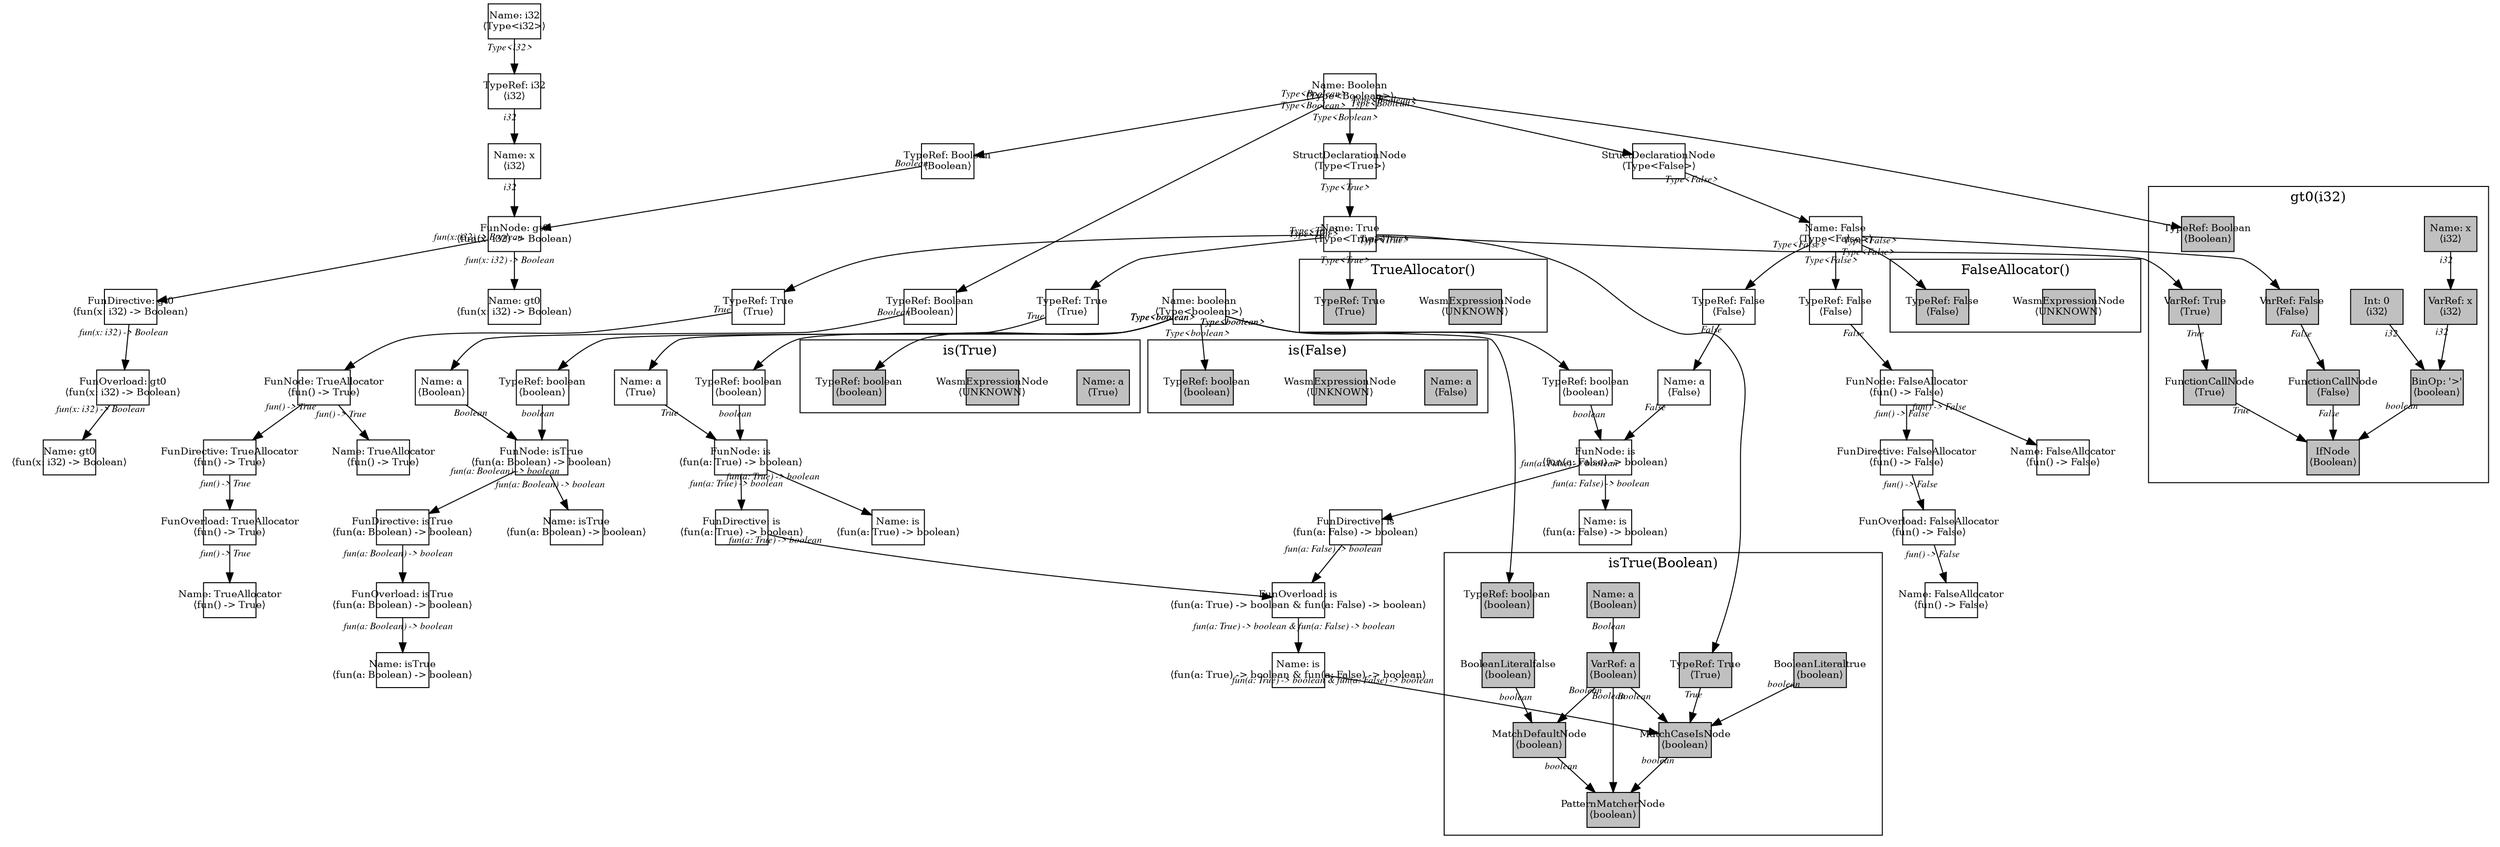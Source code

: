 digraph Document {
  node [shape=box,fixedsize=shape fontsize=10]
  1 [label="Name: i32\n⟨Type<i32>⟩", fillcolor=grey];
  2 [label="Name: boolean\n⟨Type<boolean>⟩", fillcolor=grey];
  3 [label="Name: Boolean\n⟨Type<Boolean>⟩", fillcolor=grey];
  4 [label="StructDeclarationNode\n⟨Type<True>⟩", fillcolor=grey];
  5 [label="Name: True\n⟨Type<True>⟩", fillcolor=grey];
  6 [label="StructDeclarationNode\n⟨Type<False>⟩", fillcolor=grey];
  7 [label="Name: False\n⟨Type<False>⟩", fillcolor=grey];
  8 [label="FunOverload: gt0\n⟨fun(x: i32) -> Boolean⟩", fillcolor=grey];
  9 [label="FunDirective: gt0\n⟨fun(x: i32) -> Boolean⟩", fillcolor=grey];
  10 [label="FunNode: gt0\n⟨fun(x: i32) -> Boolean⟩", fillcolor=grey];
  11 [label="TypeRef: i32\n⟨i32⟩", fillcolor=grey];
  12 [label="Name: x\n⟨i32⟩", fillcolor=grey];
  13 [label="TypeRef: Boolean\n⟨Boolean⟩", fillcolor=grey];
  14 [label="Name: gt0\n⟨fun(x: i32) -> Boolean⟩", fillcolor=grey];
  15 [label="Name: gt0\n⟨fun(x: i32) -> Boolean⟩", fillcolor=grey];
  16 [label="FunOverload: isTrue\n⟨fun(a: Boolean) -> boolean⟩", fillcolor=grey];
  17 [label="FunDirective: isTrue\n⟨fun(a: Boolean) -> boolean⟩", fillcolor=grey];
  18 [label="FunNode: isTrue\n⟨fun(a: Boolean) -> boolean⟩", fillcolor=grey];
  19 [label="TypeRef: Boolean\n⟨Boolean⟩", fillcolor=grey];
  20 [label="Name: a\n⟨Boolean⟩", fillcolor=grey];
  21 [label="TypeRef: boolean\n⟨boolean⟩", fillcolor=grey];
  22 [label="Name: isTrue\n⟨fun(a: Boolean) -> boolean⟩", fillcolor=grey];
  23 [label="Name: isTrue\n⟨fun(a: Boolean) -> boolean⟩", fillcolor=grey];
  24 [label="FunOverload: TrueAllocator\n⟨fun() -> True⟩", fillcolor=grey];
  25 [label="FunDirective: TrueAllocator\n⟨fun() -> True⟩", fillcolor=grey];
  26 [label="FunNode: TrueAllocator\n⟨fun() -> True⟩", fillcolor=grey];
  27 [label="TypeRef: True\n⟨True⟩", fillcolor=grey];
  28 [label="Name: TrueAllocator\n⟨fun() -> True⟩", fillcolor=grey];
  29 [label="Name: TrueAllocator\n⟨fun() -> True⟩", fillcolor=grey];
  30 [label="FunOverload: is\n⟨fun(a: True) -> boolean & fun(a: False) -> boolean⟩", fillcolor=grey];
  31 [label="FunDirective: is\n⟨fun(a: True) -> boolean⟩", fillcolor=grey];
  32 [label="FunNode: is\n⟨fun(a: True) -> boolean⟩", fillcolor=grey];
  33 [label="TypeRef: True\n⟨True⟩", fillcolor=grey];
  34 [label="Name: a\n⟨True⟩", fillcolor=grey];
  35 [label="TypeRef: boolean\n⟨boolean⟩", fillcolor=grey];
  36 [label="Name: is\n⟨fun(a: True) -> boolean⟩", fillcolor=grey];
  37 [label="FunDirective: is\n⟨fun(a: False) -> boolean⟩", fillcolor=grey];
  38 [label="FunNode: is\n⟨fun(a: False) -> boolean⟩", fillcolor=grey];
  39 [label="TypeRef: False\n⟨False⟩", fillcolor=grey];
  40 [label="Name: a\n⟨False⟩", fillcolor=grey];
  41 [label="TypeRef: boolean\n⟨boolean⟩", fillcolor=grey];
  42 [label="Name: is\n⟨fun(a: False) -> boolean⟩", fillcolor=grey];
  43 [label="Name: is\n⟨fun(a: True) -> boolean & fun(a: False) -> boolean⟩", fillcolor=grey];
  44 [label="FunOverload: FalseAllocator\n⟨fun() -> False⟩", fillcolor=grey];
  45 [label="FunDirective: FalseAllocator\n⟨fun() -> False⟩", fillcolor=grey];
  46 [label="FunNode: FalseAllocator\n⟨fun() -> False⟩", fillcolor=grey];
  47 [label="TypeRef: False\n⟨False⟩", fillcolor=grey];
  48 [label="Name: FalseAllocator\n⟨fun() -> False⟩", fillcolor=grey];
  49 [label="Name: FalseAllocator\n⟨fun() -> False⟩", fillcolor=grey];
  subgraph cluster0 {
    node [style=filled, fillcolor=grey];
    50 [label="Name: x\n⟨i32⟩", fillcolor=grey];
    51 [label="IfNode\n⟨Boolean⟩", fillcolor=grey];
    52 [label="FunctionCallNode\n⟨True⟩", fillcolor=grey];
    53 [label="VarRef: True\n⟨True⟩", fillcolor=grey];
    54 [label="BinOp: '>'\n⟨boolean⟩", fillcolor=grey];
    55 [label="VarRef: x\n⟨i32⟩", fillcolor=grey];
    56 [label="Int: 0\n⟨i32⟩", fillcolor=grey];
    57 [label="FunctionCallNode\n⟨False⟩", fillcolor=grey];
    58 [label="VarRef: False\n⟨False⟩", fillcolor=grey];
    59 [label="TypeRef: Boolean\n⟨Boolean⟩", fillcolor=grey];
    50 -> 55[taillabel="i32" labeldistance="1" fontname="times  italic" fontsize = 10 color="black" ];
    52 -> 51[taillabel="True" labeldistance="1" fontname="times  italic" fontsize = 10 color="black" ];
    53 -> 52[taillabel="True" labeldistance="1" fontname="times  italic" fontsize = 10 color="black" ];
    54 -> 51[taillabel="boolean" labeldistance="1" fontname="times  italic" fontsize = 10 color="black" ];
    55 -> 54[taillabel="i32" labeldistance="1" fontname="times  italic" fontsize = 10 color="black" ];
    56 -> 54[taillabel="i32" labeldistance="1" fontname="times  italic" fontsize = 10 color="black" ];
    57 -> 51[taillabel="False" labeldistance="1" fontname="times  italic" fontsize = 10 color="black" ];
    58 -> 57[taillabel="False" labeldistance="1" fontname="times  italic" fontsize = 10 color="black" ];
  label = "gt0(i32)";
}
  subgraph cluster1 {
    node [style=filled, fillcolor=grey];
    60 [label="Name: a\n⟨Boolean⟩", fillcolor=grey];
    61 [label="PatternMatcherNode\n⟨boolean⟩", fillcolor=grey];
    62 [label="VarRef: a\n⟨Boolean⟩", fillcolor=grey];
    63 [label="MatchCaseIsNode\n⟨boolean⟩", fillcolor=grey];
    64 [label="TypeRef: True\n⟨True⟩", fillcolor=grey];
    65 [label="BooleanLiteraltrue\n⟨boolean⟩", fillcolor=grey];
    66 [label="MatchDefaultNode\n⟨boolean⟩", fillcolor=grey];
    67 [label="BooleanLiteralfalse\n⟨boolean⟩", fillcolor=grey];
    68 [label="TypeRef: boolean\n⟨boolean⟩", fillcolor=grey];
    60 -> 62[taillabel="Boolean" labeldistance="1" fontname="times  italic" fontsize = 10 color="black" ];
    62 -> 61[taillabel="Boolean" labeldistance="1" fontname="times  italic" fontsize = 10 color="black" ];
    62 -> 63[taillabel="Boolean" labeldistance="1" fontname="times  italic" fontsize = 10 color="black" ];
    62 -> 66[taillabel="Boolean" labeldistance="1" fontname="times  italic" fontsize = 10 color="black" ];
    63 -> 61[taillabel="boolean" labeldistance="1" fontname="times  italic" fontsize = 10 color="black" ];
    64 -> 63[taillabel="True" labeldistance="1" fontname="times  italic" fontsize = 10 color="black" ];
    65 -> 63[taillabel="boolean" labeldistance="1" fontname="times  italic" fontsize = 10 color="black" ];
    66 -> 61[taillabel="boolean" labeldistance="1" fontname="times  italic" fontsize = 10 color="black" ];
    67 -> 66[taillabel="boolean" labeldistance="1" fontname="times  italic" fontsize = 10 color="black" ];
  label = "isTrue(Boolean)";
}
  subgraph cluster2 {
    node [style=filled, fillcolor=grey];
    69 [label="Name: a\n⟨True⟩", fillcolor=grey];
    70 [label="WasmExpressionNode\n⟨UNKNOWN⟩", fillcolor=grey];
    71 [label="TypeRef: boolean\n⟨boolean⟩", fillcolor=grey];
  label = "is(True)";
}
  subgraph cluster3 {
    node [style=filled, fillcolor=grey];
    72 [label="Name: a\n⟨False⟩", fillcolor=grey];
    73 [label="WasmExpressionNode\n⟨UNKNOWN⟩", fillcolor=grey];
    74 [label="TypeRef: boolean\n⟨boolean⟩", fillcolor=grey];
  label = "is(False)";
}
  subgraph cluster4 {
    node [style=filled, fillcolor=grey];
    75 [label="WasmExpressionNode\n⟨UNKNOWN⟩", fillcolor=grey];
    76 [label="TypeRef: True\n⟨True⟩", fillcolor=grey];
  label = "TrueAllocator()";
}
  subgraph cluster5 {
    node [style=filled, fillcolor=grey];
    77 [label="WasmExpressionNode\n⟨UNKNOWN⟩", fillcolor=grey];
    78 [label="TypeRef: False\n⟨False⟩", fillcolor=grey];
  label = "FalseAllocator()";
}
  1 -> 11[taillabel="Type<i32>" labeldistance="1" fontname="times  italic" fontsize = 10 color="black" ];
  2 -> 21[taillabel="Type<boolean>" labeldistance="1" fontname="times  italic" fontsize = 10 color="black" ];
  2 -> 35[taillabel="Type<boolean>" labeldistance="1" fontname="times  italic" fontsize = 10 color="black" ];
  2 -> 41[taillabel="Type<boolean>" labeldistance="1" fontname="times  italic" fontsize = 10 color="black" ];
  2 -> 68[taillabel="Type<boolean>" labeldistance="1" fontname="times  italic" fontsize = 10 color="black" ];
  2 -> 71[taillabel="Type<boolean>" labeldistance="1" fontname="times  italic" fontsize = 10 color="black" ];
  2 -> 74[taillabel="Type<boolean>" labeldistance="1" fontname="times  italic" fontsize = 10 color="black" ];
  3 -> 4[taillabel="Type<Boolean>" labeldistance="1" fontname="times  italic" fontsize = 10 color="black" ];
  3 -> 6[taillabel="Type<Boolean>" labeldistance="1" fontname="times  italic" fontsize = 10 color="black" ];
  3 -> 13[taillabel="Type<Boolean>" labeldistance="1" fontname="times  italic" fontsize = 10 color="black" ];
  3 -> 19[taillabel="Type<Boolean>" labeldistance="1" fontname="times  italic" fontsize = 10 color="black" ];
  3 -> 59[taillabel="Type<Boolean>" labeldistance="1" fontname="times  italic" fontsize = 10 color="black" ];
  4 -> 5[taillabel="Type<True>" labeldistance="1" fontname="times  italic" fontsize = 10 color="black" ];
  5 -> 27[taillabel="Type<True>" labeldistance="1" fontname="times  italic" fontsize = 10 color="black" ];
  5 -> 33[taillabel="Type<True>" labeldistance="1" fontname="times  italic" fontsize = 10 color="black" ];
  5 -> 53[taillabel="Type<True>" labeldistance="1" fontname="times  italic" fontsize = 10 color="black" ];
  5 -> 64[taillabel="Type<True>" labeldistance="1" fontname="times  italic" fontsize = 10 color="black" ];
  5 -> 76[taillabel="Type<True>" labeldistance="1" fontname="times  italic" fontsize = 10 color="black" ];
  6 -> 7[taillabel="Type<False>" labeldistance="1" fontname="times  italic" fontsize = 10 color="black" ];
  7 -> 39[taillabel="Type<False>" labeldistance="1" fontname="times  italic" fontsize = 10 color="black" ];
  7 -> 47[taillabel="Type<False>" labeldistance="1" fontname="times  italic" fontsize = 10 color="black" ];
  7 -> 58[taillabel="Type<False>" labeldistance="1" fontname="times  italic" fontsize = 10 color="black" ];
  7 -> 78[taillabel="Type<False>" labeldistance="1" fontname="times  italic" fontsize = 10 color="black" ];
  8 -> 15[taillabel="fun(x: i32) -> Boolean" labeldistance="1" fontname="times  italic" fontsize = 10 color="black" ];
  9 -> 8[taillabel="fun(x: i32) -> Boolean" labeldistance="1" fontname="times  italic" fontsize = 10 color="black" ];
  10 -> 14[taillabel="fun(x: i32) -> Boolean" labeldistance="1" fontname="times  italic" fontsize = 10 color="black" ];
  10 -> 9[taillabel="fun(x: i32) -> Boolean" labeldistance="1" fontname="times  italic" fontsize = 10 color="black" ];
  11 -> 12[taillabel="i32" labeldistance="1" fontname="times  italic" fontsize = 10 color="black" ];
  12 -> 10[taillabel="i32" labeldistance="1" fontname="times  italic" fontsize = 10 color="black" ];
  13 -> 10[taillabel="Boolean" labeldistance="1" fontname="times  italic" fontsize = 10 color="black" ];
  16 -> 23[taillabel="fun(a: Boolean) -> boolean" labeldistance="1" fontname="times  italic" fontsize = 10 color="black" ];
  17 -> 16[taillabel="fun(a: Boolean) -> boolean" labeldistance="1" fontname="times  italic" fontsize = 10 color="black" ];
  18 -> 22[taillabel="fun(a: Boolean) -> boolean" labeldistance="1" fontname="times  italic" fontsize = 10 color="black" ];
  18 -> 17[taillabel="fun(a: Boolean) -> boolean" labeldistance="1" fontname="times  italic" fontsize = 10 color="black" ];
  19 -> 20[taillabel="Boolean" labeldistance="1" fontname="times  italic" fontsize = 10 color="black" ];
  20 -> 18[taillabel="Boolean" labeldistance="1" fontname="times  italic" fontsize = 10 color="black" ];
  21 -> 18[taillabel="boolean" labeldistance="1" fontname="times  italic" fontsize = 10 color="black" ];
  24 -> 29[taillabel="fun() -> True" labeldistance="1" fontname="times  italic" fontsize = 10 color="black" ];
  25 -> 24[taillabel="fun() -> True" labeldistance="1" fontname="times  italic" fontsize = 10 color="black" ];
  26 -> 28[taillabel="fun() -> True" labeldistance="1" fontname="times  italic" fontsize = 10 color="black" ];
  26 -> 25[taillabel="fun() -> True" labeldistance="1" fontname="times  italic" fontsize = 10 color="black" ];
  27 -> 26[taillabel="True" labeldistance="1" fontname="times  italic" fontsize = 10 color="black" ];
  30 -> 43[taillabel="fun(a: True) -> boolean & fun(a: False) -> boolean" labeldistance="1" fontname="times  italic" fontsize = 10 color="black" ];
  31 -> 30[taillabel="fun(a: True) -> boolean" labeldistance="1" fontname="times  italic" fontsize = 10 color="black" ];
  32 -> 36[taillabel="fun(a: True) -> boolean" labeldistance="1" fontname="times  italic" fontsize = 10 color="black" ];
  32 -> 31[taillabel="fun(a: True) -> boolean" labeldistance="1" fontname="times  italic" fontsize = 10 color="black" ];
  33 -> 34[taillabel="True" labeldistance="1" fontname="times  italic" fontsize = 10 color="black" ];
  34 -> 32[taillabel="True" labeldistance="1" fontname="times  italic" fontsize = 10 color="black" ];
  35 -> 32[taillabel="boolean" labeldistance="1" fontname="times  italic" fontsize = 10 color="black" ];
  37 -> 30[taillabel="fun(a: False) -> boolean" labeldistance="1" fontname="times  italic" fontsize = 10 color="black" ];
  38 -> 42[taillabel="fun(a: False) -> boolean" labeldistance="1" fontname="times  italic" fontsize = 10 color="black" ];
  38 -> 37[taillabel="fun(a: False) -> boolean" labeldistance="1" fontname="times  italic" fontsize = 10 color="black" ];
  39 -> 40[taillabel="False" labeldistance="1" fontname="times  italic" fontsize = 10 color="black" ];
  40 -> 38[taillabel="False" labeldistance="1" fontname="times  italic" fontsize = 10 color="black" ];
  41 -> 38[taillabel="boolean" labeldistance="1" fontname="times  italic" fontsize = 10 color="black" ];
  43 -> 63[taillabel="fun(a: True) -> boolean & fun(a: False) -> boolean" labeldistance="1" fontname="times  italic" fontsize = 10 color="black" ];
  44 -> 49[taillabel="fun() -> False" labeldistance="1" fontname="times  italic" fontsize = 10 color="black" ];
  45 -> 44[taillabel="fun() -> False" labeldistance="1" fontname="times  italic" fontsize = 10 color="black" ];
  46 -> 48[taillabel="fun() -> False" labeldistance="1" fontname="times  italic" fontsize = 10 color="black" ];
  46 -> 45[taillabel="fun() -> False" labeldistance="1" fontname="times  italic" fontsize = 10 color="black" ];
  47 -> 46[taillabel="False" labeldistance="1" fontname="times  italic" fontsize = 10 color="black" ];
  label="";
}
